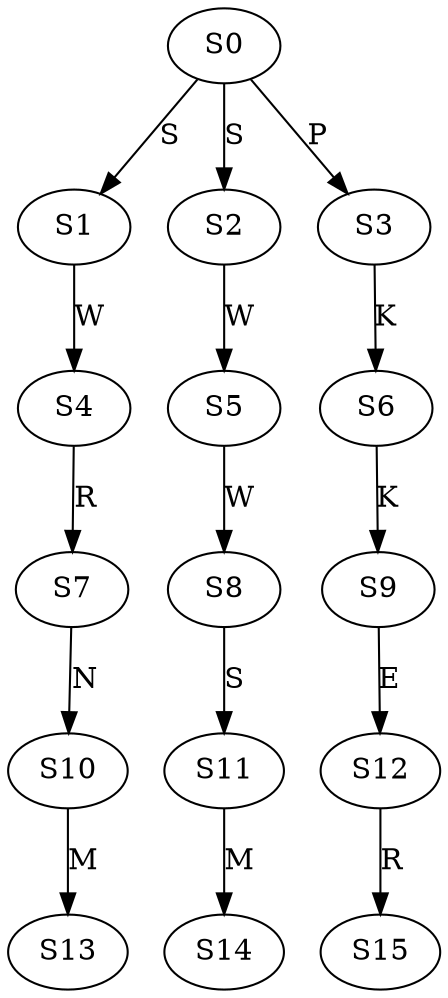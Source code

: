 strict digraph  {
	S0 -> S1 [ label = S ];
	S0 -> S2 [ label = S ];
	S0 -> S3 [ label = P ];
	S1 -> S4 [ label = W ];
	S2 -> S5 [ label = W ];
	S3 -> S6 [ label = K ];
	S4 -> S7 [ label = R ];
	S5 -> S8 [ label = W ];
	S6 -> S9 [ label = K ];
	S7 -> S10 [ label = N ];
	S8 -> S11 [ label = S ];
	S9 -> S12 [ label = E ];
	S10 -> S13 [ label = M ];
	S11 -> S14 [ label = M ];
	S12 -> S15 [ label = R ];
}
